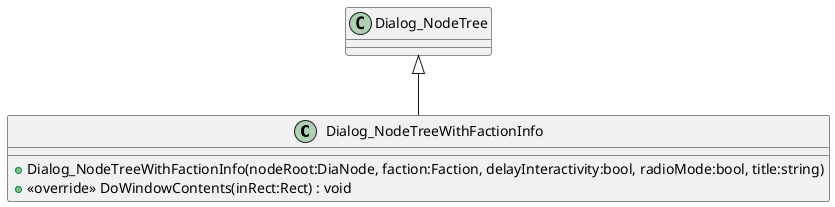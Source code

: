 @startuml
class Dialog_NodeTreeWithFactionInfo {
    + Dialog_NodeTreeWithFactionInfo(nodeRoot:DiaNode, faction:Faction, delayInteractivity:bool, radioMode:bool, title:string)
    + <<override>> DoWindowContents(inRect:Rect) : void
}
Dialog_NodeTree <|-- Dialog_NodeTreeWithFactionInfo
@enduml
